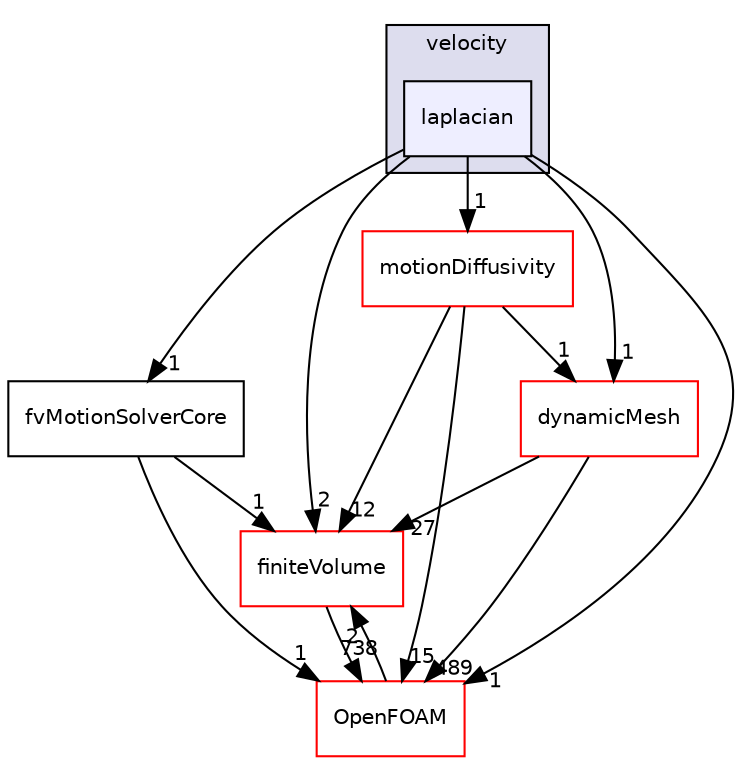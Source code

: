 digraph "src/fvMotionSolver/fvMotionSolvers/velocity/laplacian" {
  bgcolor=transparent;
  compound=true
  node [ fontsize="10", fontname="Helvetica"];
  edge [ labelfontsize="10", labelfontname="Helvetica"];
  subgraph clusterdir_6fe3f7cfc1ee8390f6d9a1e7340f1b23 {
    graph [ bgcolor="#ddddee", pencolor="black", label="velocity" fontname="Helvetica", fontsize="10", URL="dir_6fe3f7cfc1ee8390f6d9a1e7340f1b23.html"]
  dir_7b239cb6d17bd90643292a0a12c4978a [shape=box, label="laplacian", style="filled", fillcolor="#eeeeff", pencolor="black", URL="dir_7b239cb6d17bd90643292a0a12c4978a.html"];
  }
  dir_9bd15774b555cf7259a6fa18f99fe99b [shape=box label="finiteVolume" color="red" URL="dir_9bd15774b555cf7259a6fa18f99fe99b.html"];
  dir_63742796c427c97a292c80f7db71da36 [shape=box label="dynamicMesh" color="red" URL="dir_63742796c427c97a292c80f7db71da36.html"];
  dir_7b20f18e0d7766bc859203c857d7b1a8 [shape=box label="fvMotionSolverCore" URL="dir_7b20f18e0d7766bc859203c857d7b1a8.html"];
  dir_c5473ff19b20e6ec4dfe5c310b3778a8 [shape=box label="OpenFOAM" color="red" URL="dir_c5473ff19b20e6ec4dfe5c310b3778a8.html"];
  dir_8ab94aa558c9b87721da8bbf3fb9229e [shape=box label="motionDiffusivity" color="red" URL="dir_8ab94aa558c9b87721da8bbf3fb9229e.html"];
  dir_9bd15774b555cf7259a6fa18f99fe99b->dir_c5473ff19b20e6ec4dfe5c310b3778a8 [headlabel="738", labeldistance=1.5 headhref="dir_000898_001898.html"];
  dir_63742796c427c97a292c80f7db71da36->dir_9bd15774b555cf7259a6fa18f99fe99b [headlabel="27", labeldistance=1.5 headhref="dir_000803_000898.html"];
  dir_63742796c427c97a292c80f7db71da36->dir_c5473ff19b20e6ec4dfe5c310b3778a8 [headlabel="489", labeldistance=1.5 headhref="dir_000803_001898.html"];
  dir_7b20f18e0d7766bc859203c857d7b1a8->dir_9bd15774b555cf7259a6fa18f99fe99b [headlabel="1", labeldistance=1.5 headhref="dir_001287_000898.html"];
  dir_7b20f18e0d7766bc859203c857d7b1a8->dir_c5473ff19b20e6ec4dfe5c310b3778a8 [headlabel="1", labeldistance=1.5 headhref="dir_001287_001898.html"];
  dir_c5473ff19b20e6ec4dfe5c310b3778a8->dir_9bd15774b555cf7259a6fa18f99fe99b [headlabel="2", labeldistance=1.5 headhref="dir_001898_000898.html"];
  dir_7b239cb6d17bd90643292a0a12c4978a->dir_9bd15774b555cf7259a6fa18f99fe99b [headlabel="2", labeldistance=1.5 headhref="dir_001289_000898.html"];
  dir_7b239cb6d17bd90643292a0a12c4978a->dir_63742796c427c97a292c80f7db71da36 [headlabel="1", labeldistance=1.5 headhref="dir_001289_000803.html"];
  dir_7b239cb6d17bd90643292a0a12c4978a->dir_7b20f18e0d7766bc859203c857d7b1a8 [headlabel="1", labeldistance=1.5 headhref="dir_001289_001287.html"];
  dir_7b239cb6d17bd90643292a0a12c4978a->dir_c5473ff19b20e6ec4dfe5c310b3778a8 [headlabel="1", labeldistance=1.5 headhref="dir_001289_001898.html"];
  dir_7b239cb6d17bd90643292a0a12c4978a->dir_8ab94aa558c9b87721da8bbf3fb9229e [headlabel="1", labeldistance=1.5 headhref="dir_001289_001294.html"];
  dir_8ab94aa558c9b87721da8bbf3fb9229e->dir_9bd15774b555cf7259a6fa18f99fe99b [headlabel="12", labeldistance=1.5 headhref="dir_001294_000898.html"];
  dir_8ab94aa558c9b87721da8bbf3fb9229e->dir_63742796c427c97a292c80f7db71da36 [headlabel="1", labeldistance=1.5 headhref="dir_001294_000803.html"];
  dir_8ab94aa558c9b87721da8bbf3fb9229e->dir_c5473ff19b20e6ec4dfe5c310b3778a8 [headlabel="15", labeldistance=1.5 headhref="dir_001294_001898.html"];
}
